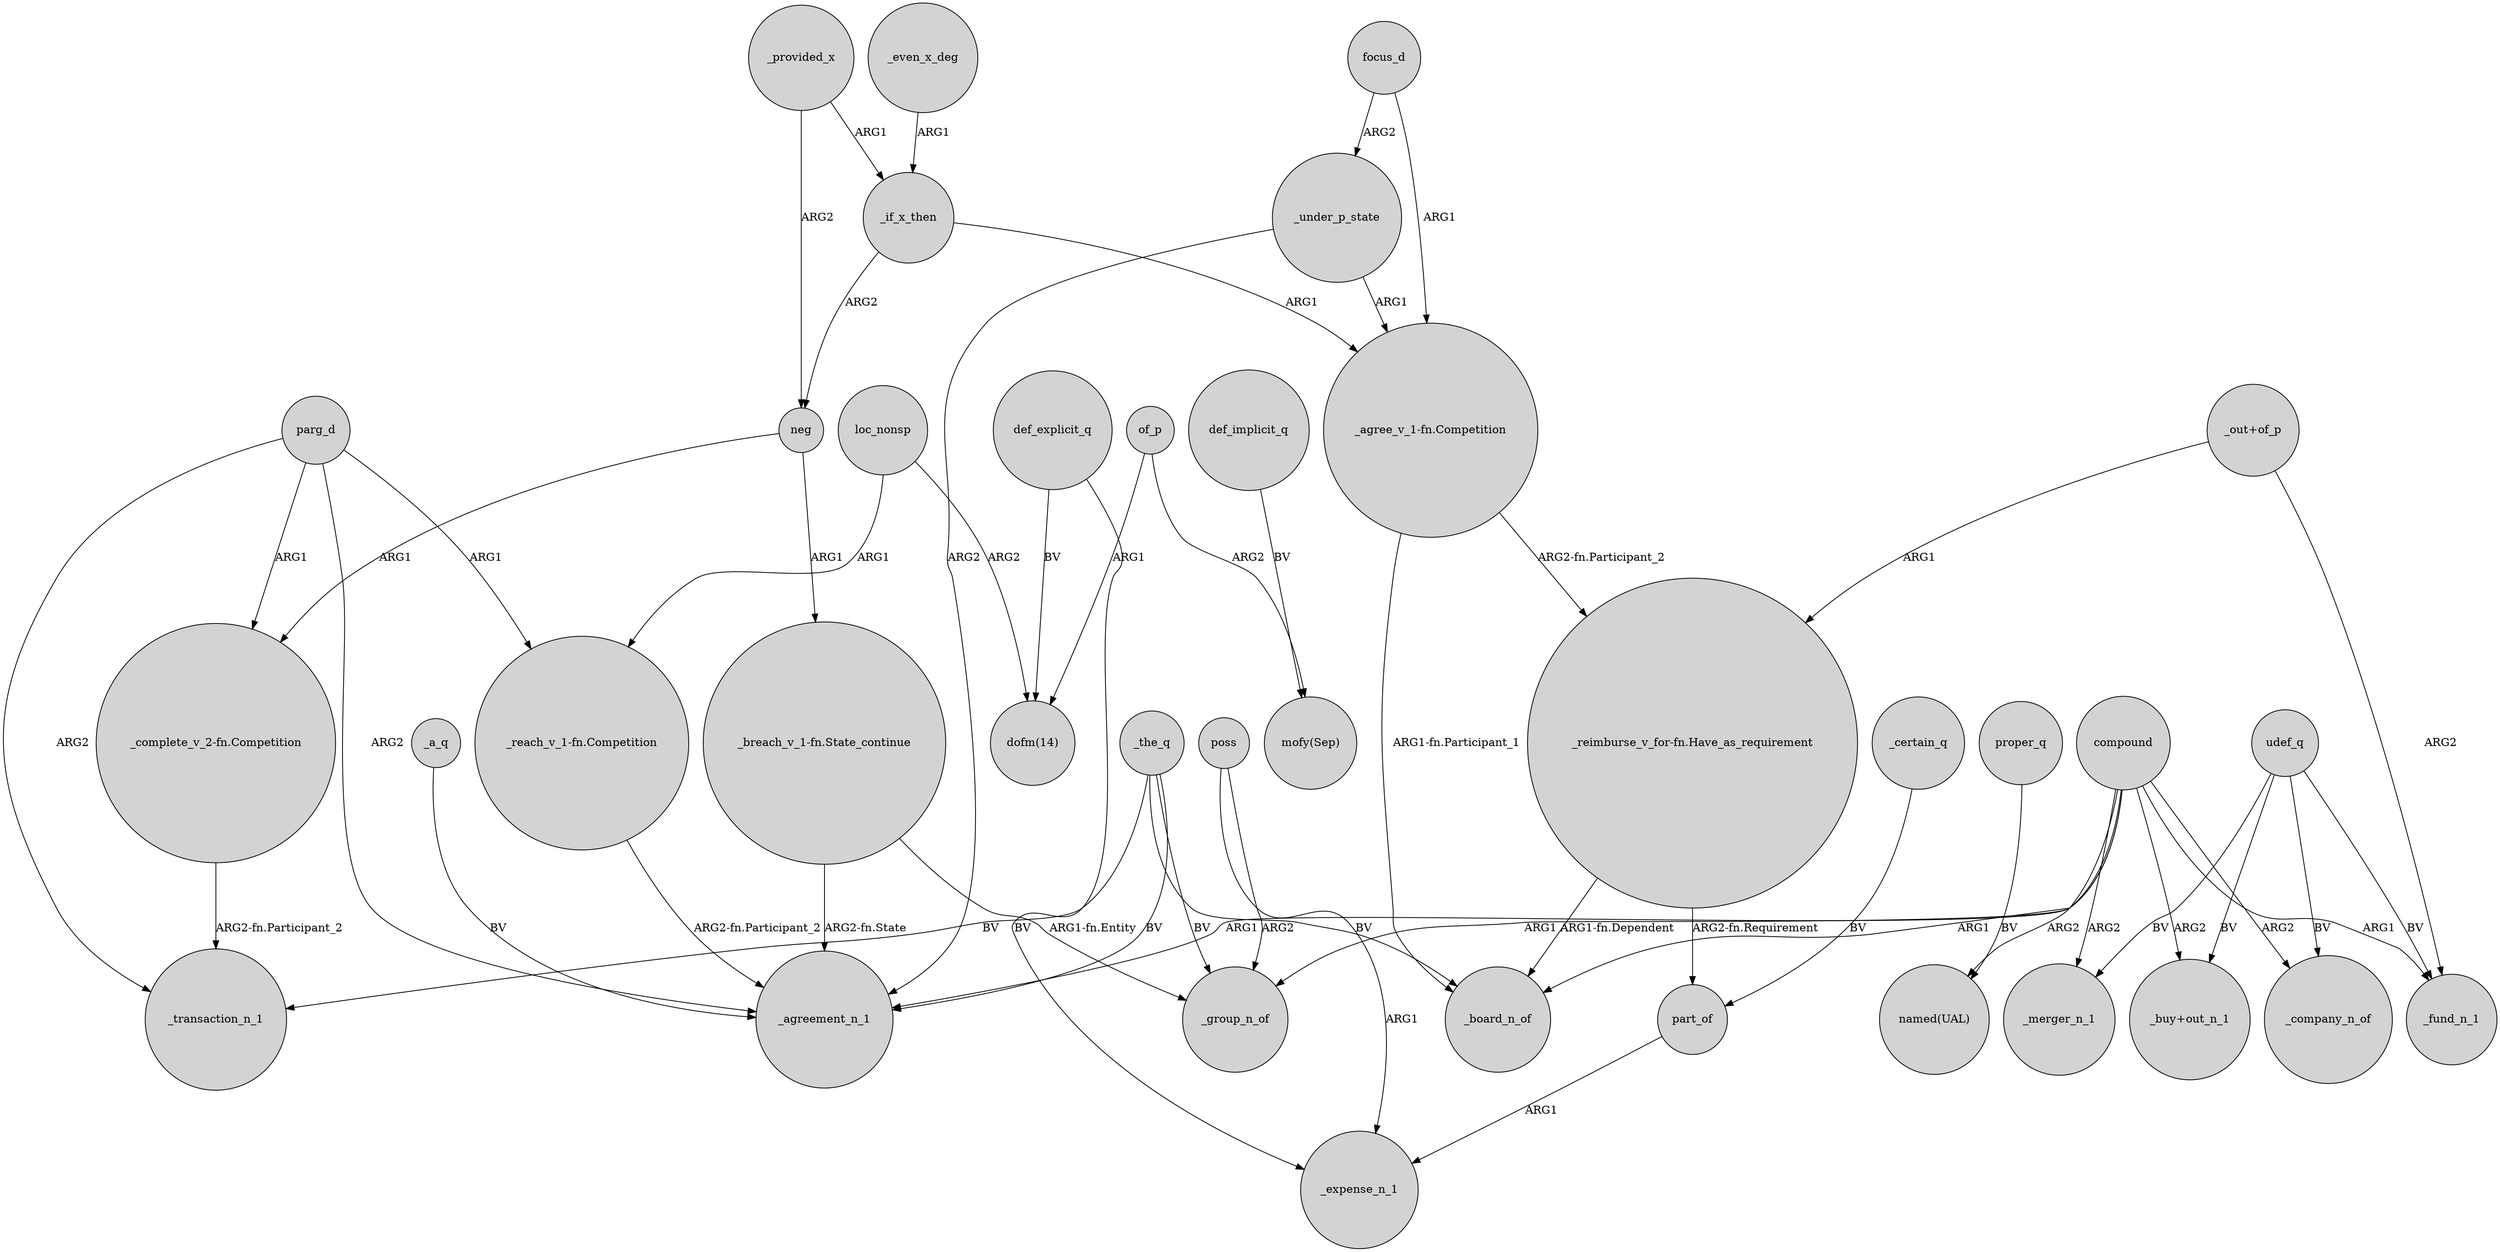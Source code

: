 digraph {
	node [shape=circle style=filled]
	_if_x_then -> neg [label=ARG2]
	_the_q -> _agreement_n_1 [label=BV]
	_certain_q -> part_of [label=BV]
	focus_d -> "_agree_v_1-fn.Competition" [label=ARG1]
	parg_d -> _transaction_n_1 [label=ARG2]
	_if_x_then -> "_agree_v_1-fn.Competition" [label=ARG1]
	"_reach_v_1-fn.Competition" -> _agreement_n_1 [label="ARG2-fn.Participant_2"]
	loc_nonsp -> "dofm(14)" [label=ARG2]
	parg_d -> _agreement_n_1 [label=ARG2]
	parg_d -> "_reach_v_1-fn.Competition" [label=ARG1]
	def_explicit_q -> "dofm(14)" [label=BV]
	udef_q -> _fund_n_1 [label=BV]
	"_out+of_p" -> _fund_n_1 [label=ARG2]
	neg -> "_breach_v_1-fn.State_continue" [label=ARG1]
	"_agree_v_1-fn.Competition" -> _board_n_of [label="ARG1-fn.Participant_1"]
	def_implicit_q -> "mofy(Sep)" [label=BV]
	_even_x_deg -> _if_x_then [label=ARG1]
	poss -> _group_n_of [label=ARG2]
	compound -> _merger_n_1 [label=ARG2]
	"_breach_v_1-fn.State_continue" -> _agreement_n_1 [label="ARG2-fn.State"]
	of_p -> "mofy(Sep)" [label=ARG2]
	udef_q -> "_buy+out_n_1" [label=BV]
	_the_q -> _board_n_of [label=BV]
	compound -> _company_n_of [label=ARG2]
	"_breach_v_1-fn.State_continue" -> _group_n_of [label="ARG1-fn.Entity"]
	poss -> _expense_n_1 [label=ARG1]
	_provided_x -> _if_x_then [label=ARG1]
	compound -> _group_n_of [label=ARG1]
	proper_q -> "named(UAL)" [label=BV]
	"_reimburse_v_for-fn.Have_as_requirement" -> _board_n_of [label="ARG1-fn.Dependent"]
	_the_q -> _transaction_n_1 [label=BV]
	compound -> _board_n_of [label=ARG1]
	of_p -> "dofm(14)" [label=ARG1]
	part_of -> _expense_n_1 [label=ARG1]
	udef_q -> _company_n_of [label=BV]
	_the_q -> _group_n_of [label=BV]
	"_complete_v_2-fn.Competition" -> _transaction_n_1 [label="ARG2-fn.Participant_2"]
	_a_q -> _agreement_n_1 [label=BV]
	"_reimburse_v_for-fn.Have_as_requirement" -> part_of [label="ARG2-fn.Requirement"]
	_provided_x -> neg [label=ARG2]
	"_out+of_p" -> "_reimburse_v_for-fn.Have_as_requirement" [label=ARG1]
	focus_d -> _under_p_state [label=ARG2]
	compound -> "_buy+out_n_1" [label=ARG2]
	compound -> "named(UAL)" [label=ARG2]
	def_explicit_q -> _expense_n_1 [label=BV]
	loc_nonsp -> "_reach_v_1-fn.Competition" [label=ARG1]
	parg_d -> "_complete_v_2-fn.Competition" [label=ARG1]
	compound -> _agreement_n_1 [label=ARG1]
	_under_p_state -> _agreement_n_1 [label=ARG2]
	neg -> "_complete_v_2-fn.Competition" [label=ARG1]
	"_agree_v_1-fn.Competition" -> "_reimburse_v_for-fn.Have_as_requirement" [label="ARG2-fn.Participant_2"]
	_under_p_state -> "_agree_v_1-fn.Competition" [label=ARG1]
	udef_q -> _merger_n_1 [label=BV]
	compound -> _fund_n_1 [label=ARG1]
}
